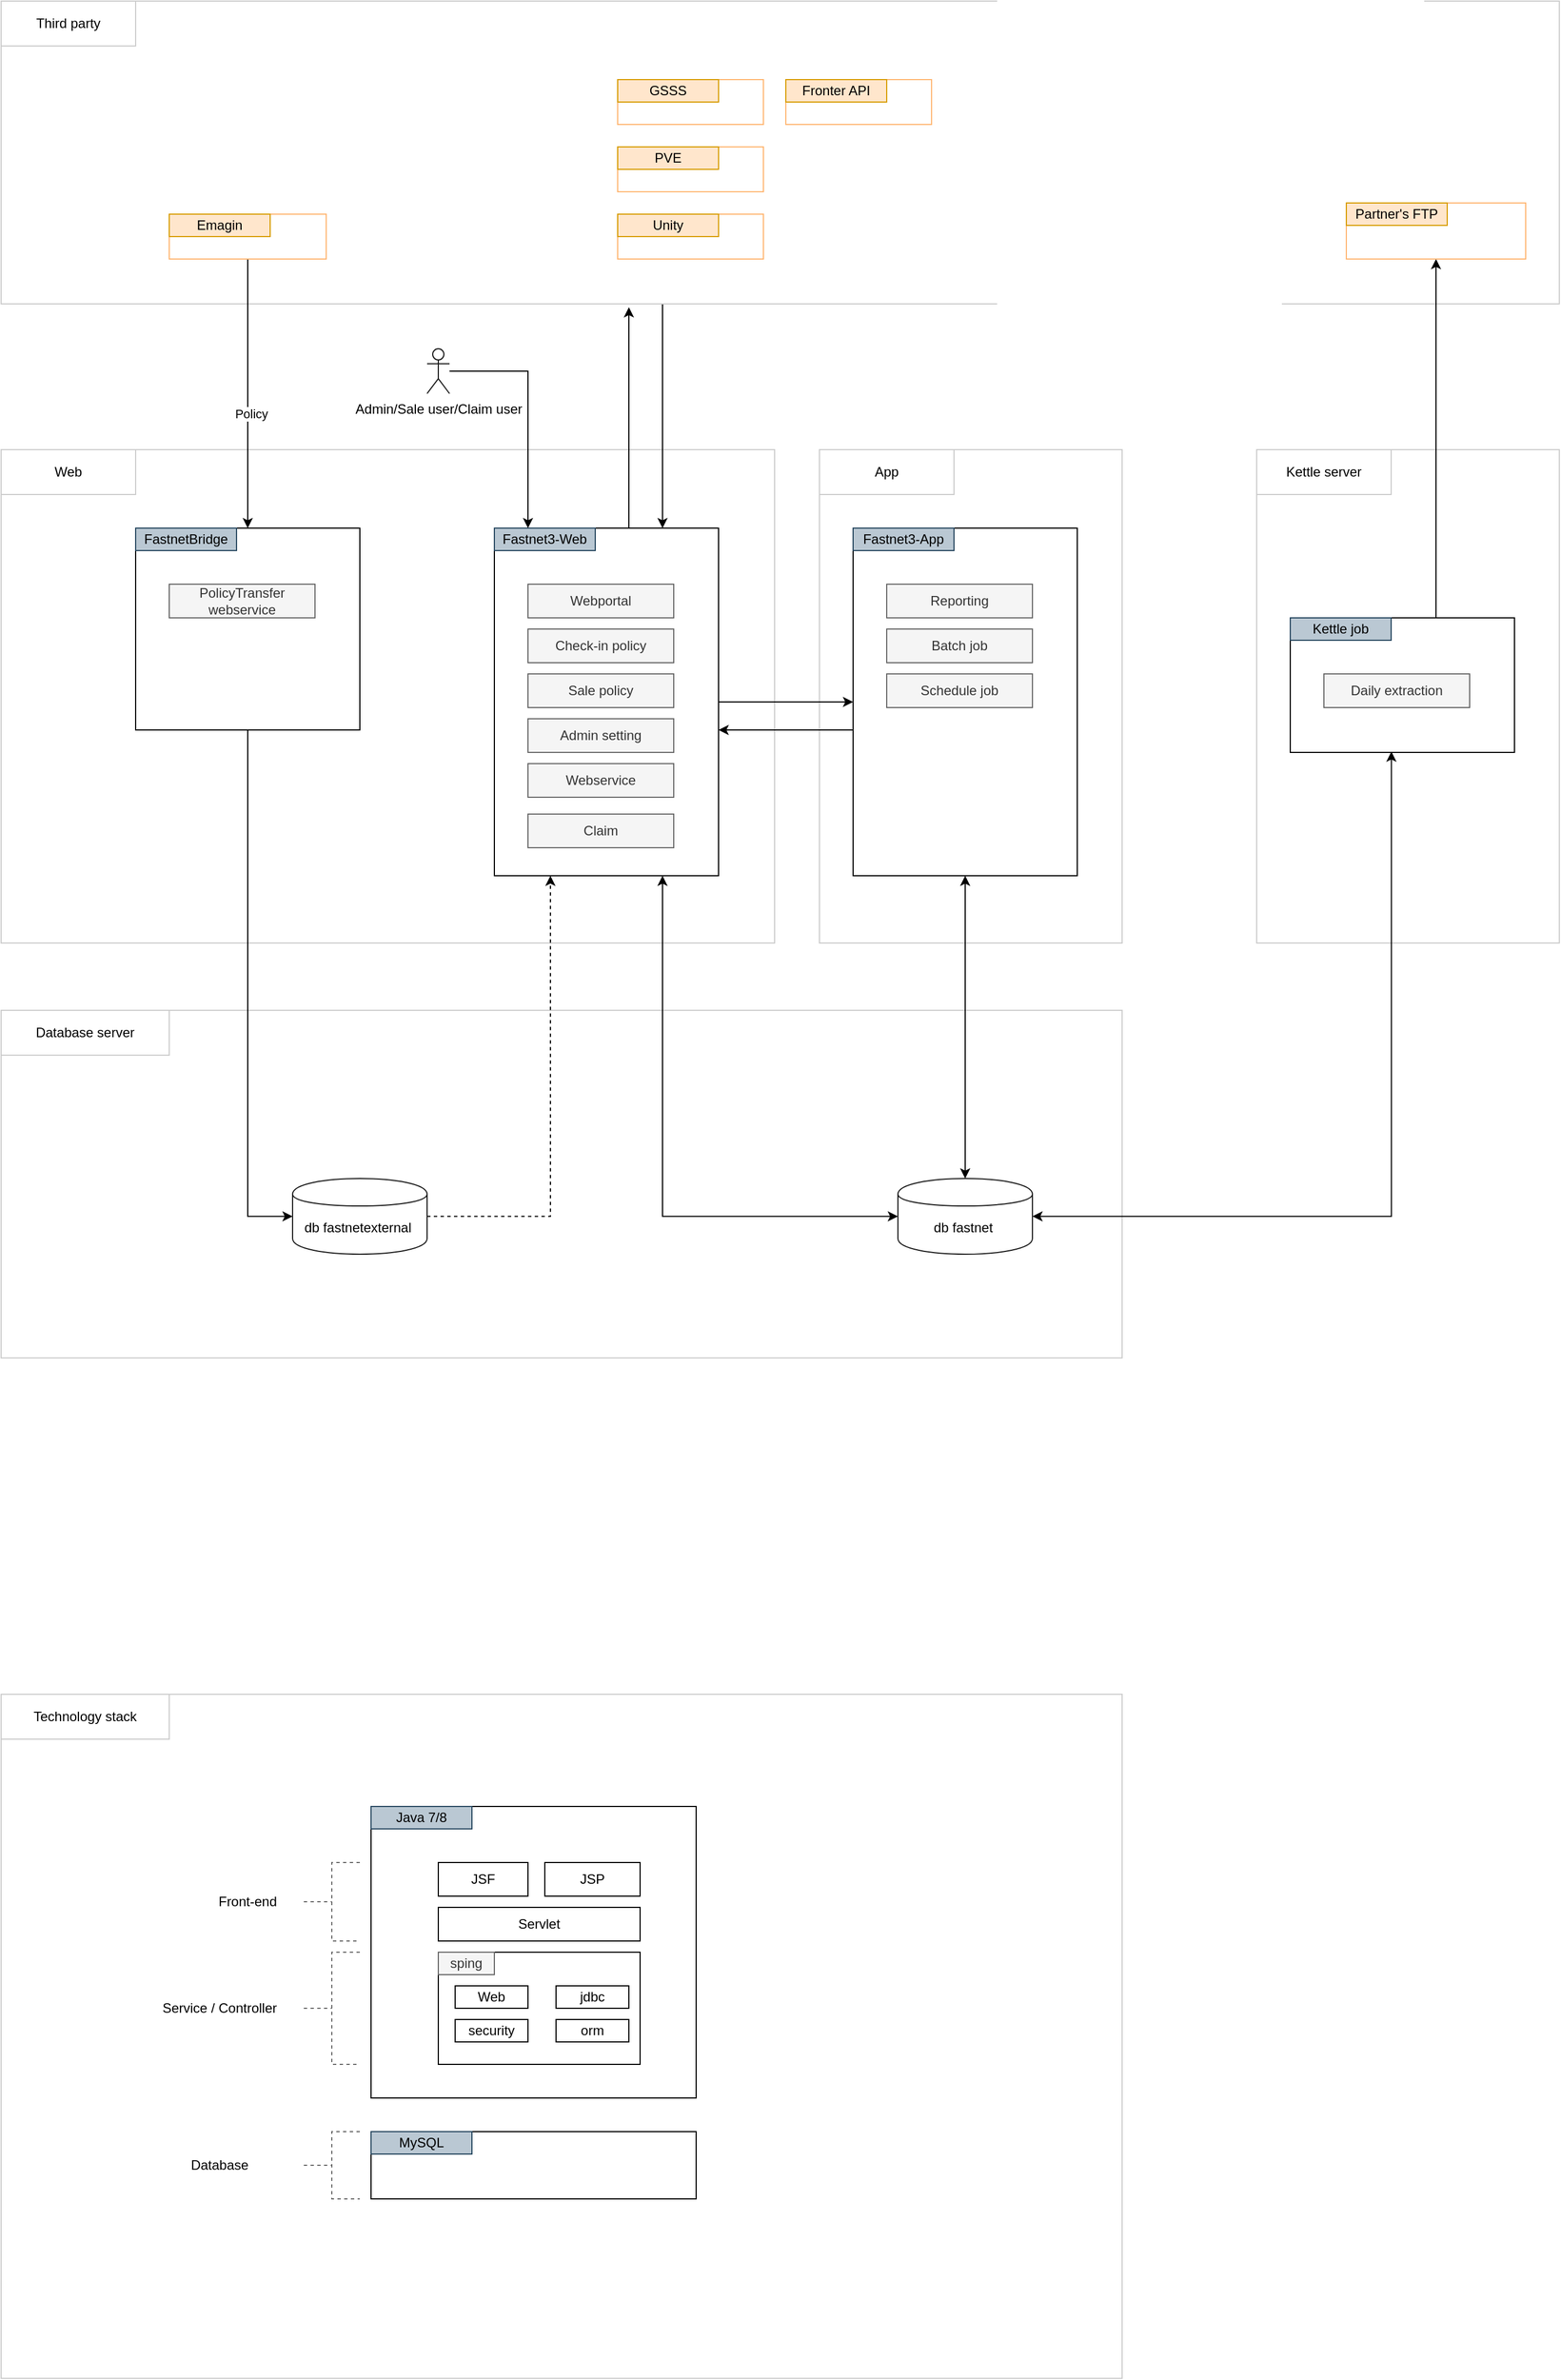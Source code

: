 <mxfile version="13.4.4" type="github">
  <diagram id="_Qi5-8vMkDARBLpsw7g2" name="Page-1">
    <mxGraphModel dx="1825" dy="1626" grid="1" gridSize="10" guides="1" tooltips="1" connect="1" arrows="1" fold="1" page="1" pageScale="1" pageWidth="850" pageHeight="1100" math="0" shadow="0">
      <root>
        <mxCell id="0" />
        <mxCell id="1" parent="0" />
        <mxCell id="fq4dfgVjbXa0ldg3vMH8-18" value="" style="rounded=0;whiteSpace=wrap;html=1;strokeColor=#CCCCCC;" parent="1" vertex="1">
          <mxGeometry x="-60" y="210" width="690" height="440" as="geometry" />
        </mxCell>
        <mxCell id="d4HiScYhIK8ZEe099J1S-29" style="edgeStyle=orthogonalEdgeStyle;rounded=0;orthogonalLoop=1;jettySize=auto;html=1;entryX=0.75;entryY=0;entryDx=0;entryDy=0;" edge="1" parent="1" source="d4HiScYhIK8ZEe099J1S-25" target="fq4dfgVjbXa0ldg3vMH8-4">
          <mxGeometry relative="1" as="geometry">
            <Array as="points">
              <mxPoint x="530" y="200" />
              <mxPoint x="530" y="200" />
            </Array>
          </mxGeometry>
        </mxCell>
        <mxCell id="d4HiScYhIK8ZEe099J1S-25" value="" style="rounded=0;whiteSpace=wrap;html=1;strokeColor=#CCCCCC;" vertex="1" parent="1">
          <mxGeometry x="-60" y="-190" width="1390" height="270" as="geometry" />
        </mxCell>
        <mxCell id="d4HiScYhIK8ZEe099J1S-26" value="Third party" style="rounded=0;whiteSpace=wrap;html=1;strokeColor=#CCCCCC;" vertex="1" parent="1">
          <mxGeometry x="-60" y="-190" width="120" height="40" as="geometry" />
        </mxCell>
        <mxCell id="d4HiScYhIK8ZEe099J1S-7" value="" style="rounded=0;whiteSpace=wrap;html=1;strokeColor=#CCCCCC;" vertex="1" parent="1">
          <mxGeometry x="-60" y="710" width="1000" height="310" as="geometry" />
        </mxCell>
        <mxCell id="d4HiScYhIK8ZEe099J1S-8" value="Database server" style="rounded=0;whiteSpace=wrap;html=1;strokeColor=#CCCCCC;" vertex="1" parent="1">
          <mxGeometry x="-60" y="710" width="150" height="40" as="geometry" />
        </mxCell>
        <mxCell id="d4HiScYhIK8ZEe099J1S-5" value="" style="rounded=0;whiteSpace=wrap;html=1;strokeColor=#CCCCCC;" vertex="1" parent="1">
          <mxGeometry x="1060" y="210" width="270" height="440" as="geometry" />
        </mxCell>
        <mxCell id="d4HiScYhIK8ZEe099J1S-6" value="Kettle server" style="rounded=0;whiteSpace=wrap;html=1;strokeColor=#CCCCCC;" vertex="1" parent="1">
          <mxGeometry x="1060" y="210" width="120" height="40" as="geometry" />
        </mxCell>
        <mxCell id="d4HiScYhIK8ZEe099J1S-3" value="" style="rounded=0;whiteSpace=wrap;html=1;strokeColor=#CCCCCC;" vertex="1" parent="1">
          <mxGeometry x="670" y="210" width="270" height="440" as="geometry" />
        </mxCell>
        <mxCell id="d4HiScYhIK8ZEe099J1S-30" style="edgeStyle=orthogonalEdgeStyle;rounded=0;orthogonalLoop=1;jettySize=auto;html=1;entryX=0;entryY=0.5;entryDx=0;entryDy=0;" edge="1" parent="1" source="fq4dfgVjbXa0ldg3vMH8-1" target="fq4dfgVjbXa0ldg3vMH8-34">
          <mxGeometry relative="1" as="geometry" />
        </mxCell>
        <mxCell id="fq4dfgVjbXa0ldg3vMH8-1" value="" style="rounded=0;whiteSpace=wrap;html=1;" parent="1" vertex="1">
          <mxGeometry x="60" y="280" width="200" height="180" as="geometry" />
        </mxCell>
        <mxCell id="fq4dfgVjbXa0ldg3vMH8-2" value="FastnetBridge" style="rounded=0;whiteSpace=wrap;html=1;fillColor=#bac8d3;strokeColor=#23445d;" parent="1" vertex="1">
          <mxGeometry x="60" y="280" width="90" height="20" as="geometry" />
        </mxCell>
        <mxCell id="fq4dfgVjbXa0ldg3vMH8-3" value="PolicyTransfer webservice" style="rounded=0;whiteSpace=wrap;html=1;fillColor=#f5f5f5;strokeColor=#666666;fontColor=#333333;" parent="1" vertex="1">
          <mxGeometry x="90" y="330" width="130" height="30" as="geometry" />
        </mxCell>
        <mxCell id="fq4dfgVjbXa0ldg3vMH8-29" style="edgeStyle=orthogonalEdgeStyle;rounded=0;orthogonalLoop=1;jettySize=auto;html=1;entryX=0;entryY=0.5;entryDx=0;entryDy=0;" parent="1" source="fq4dfgVjbXa0ldg3vMH8-4" target="fq4dfgVjbXa0ldg3vMH8-10" edge="1">
          <mxGeometry relative="1" as="geometry" />
        </mxCell>
        <mxCell id="d4HiScYhIK8ZEe099J1S-28" style="edgeStyle=orthogonalEdgeStyle;rounded=0;orthogonalLoop=1;jettySize=auto;html=1;" edge="1" parent="1" source="fq4dfgVjbXa0ldg3vMH8-4">
          <mxGeometry relative="1" as="geometry">
            <mxPoint x="500" y="83" as="targetPoint" />
            <Array as="points">
              <mxPoint x="500" y="83" />
            </Array>
          </mxGeometry>
        </mxCell>
        <mxCell id="fq4dfgVjbXa0ldg3vMH8-4" value="" style="rounded=0;whiteSpace=wrap;html=1;" parent="1" vertex="1">
          <mxGeometry x="380" y="280" width="200" height="310" as="geometry" />
        </mxCell>
        <mxCell id="fq4dfgVjbXa0ldg3vMH8-5" value="Fastnet3-Web" style="rounded=0;whiteSpace=wrap;html=1;fillColor=#bac8d3;strokeColor=#23445d;" parent="1" vertex="1">
          <mxGeometry x="380" y="280" width="90" height="20" as="geometry" />
        </mxCell>
        <mxCell id="fq4dfgVjbXa0ldg3vMH8-6" value="Webportal" style="rounded=0;whiteSpace=wrap;html=1;fillColor=#f5f5f5;strokeColor=#666666;fontColor=#333333;" parent="1" vertex="1">
          <mxGeometry x="410" y="330" width="130" height="30" as="geometry" />
        </mxCell>
        <mxCell id="fq4dfgVjbXa0ldg3vMH8-7" value="Check-in policy" style="rounded=0;whiteSpace=wrap;html=1;fillColor=#f5f5f5;strokeColor=#666666;fontColor=#333333;" parent="1" vertex="1">
          <mxGeometry x="410" y="370" width="130" height="30" as="geometry" />
        </mxCell>
        <mxCell id="fq4dfgVjbXa0ldg3vMH8-8" value="Sale policy" style="rounded=0;whiteSpace=wrap;html=1;fillColor=#f5f5f5;strokeColor=#666666;fontColor=#333333;" parent="1" vertex="1">
          <mxGeometry x="410" y="410" width="130" height="30" as="geometry" />
        </mxCell>
        <mxCell id="fq4dfgVjbXa0ldg3vMH8-9" value="Admin setting" style="rounded=0;whiteSpace=wrap;html=1;fillColor=#f5f5f5;strokeColor=#666666;fontColor=#333333;" parent="1" vertex="1">
          <mxGeometry x="410" y="450" width="130" height="30" as="geometry" />
        </mxCell>
        <mxCell id="fq4dfgVjbXa0ldg3vMH8-30" style="edgeStyle=orthogonalEdgeStyle;rounded=0;orthogonalLoop=1;jettySize=auto;html=1;" parent="1" source="fq4dfgVjbXa0ldg3vMH8-10" target="fq4dfgVjbXa0ldg3vMH8-4" edge="1">
          <mxGeometry relative="1" as="geometry">
            <Array as="points">
              <mxPoint x="640" y="460" />
              <mxPoint x="640" y="460" />
            </Array>
          </mxGeometry>
        </mxCell>
        <mxCell id="fq4dfgVjbXa0ldg3vMH8-10" value="" style="rounded=0;whiteSpace=wrap;html=1;" parent="1" vertex="1">
          <mxGeometry x="700" y="280" width="200" height="310" as="geometry" />
        </mxCell>
        <mxCell id="fq4dfgVjbXa0ldg3vMH8-11" value="Fastnet3-App" style="rounded=0;whiteSpace=wrap;html=1;fillColor=#bac8d3;strokeColor=#23445d;" parent="1" vertex="1">
          <mxGeometry x="700" y="280" width="90" height="20" as="geometry" />
        </mxCell>
        <mxCell id="fq4dfgVjbXa0ldg3vMH8-12" value="Reporting" style="rounded=0;whiteSpace=wrap;html=1;fillColor=#f5f5f5;strokeColor=#666666;fontColor=#333333;" parent="1" vertex="1">
          <mxGeometry x="730" y="330" width="130" height="30" as="geometry" />
        </mxCell>
        <mxCell id="fq4dfgVjbXa0ldg3vMH8-13" value="Batch job" style="rounded=0;whiteSpace=wrap;html=1;fillColor=#f5f5f5;strokeColor=#666666;fontColor=#333333;" parent="1" vertex="1">
          <mxGeometry x="730" y="370" width="130" height="30" as="geometry" />
        </mxCell>
        <mxCell id="fq4dfgVjbXa0ldg3vMH8-14" value="Schedule job" style="rounded=0;whiteSpace=wrap;html=1;fillColor=#f5f5f5;strokeColor=#666666;fontColor=#333333;" parent="1" vertex="1">
          <mxGeometry x="730" y="410" width="130" height="30" as="geometry" />
        </mxCell>
        <mxCell id="fq4dfgVjbXa0ldg3vMH8-16" value="Webservice" style="rounded=0;whiteSpace=wrap;html=1;fillColor=#f5f5f5;strokeColor=#666666;fontColor=#333333;" parent="1" vertex="1">
          <mxGeometry x="410" y="490" width="130" height="30" as="geometry" />
        </mxCell>
        <mxCell id="fq4dfgVjbXa0ldg3vMH8-23" style="edgeStyle=orthogonalEdgeStyle;rounded=0;orthogonalLoop=1;jettySize=auto;html=1;" parent="1" source="fq4dfgVjbXa0ldg3vMH8-20" target="fq4dfgVjbXa0ldg3vMH8-1" edge="1">
          <mxGeometry relative="1" as="geometry">
            <Array as="points">
              <mxPoint x="160" y="150" />
              <mxPoint x="160" y="150" />
            </Array>
          </mxGeometry>
        </mxCell>
        <mxCell id="fq4dfgVjbXa0ldg3vMH8-24" value="Policy" style="edgeLabel;html=1;align=center;verticalAlign=middle;resizable=0;points=[];" parent="fq4dfgVjbXa0ldg3vMH8-23" vertex="1" connectable="0">
          <mxGeometry x="0.144" y="2" relative="1" as="geometry">
            <mxPoint x="1" as="offset" />
          </mxGeometry>
        </mxCell>
        <mxCell id="fq4dfgVjbXa0ldg3vMH8-27" value="" style="edgeStyle=orthogonalEdgeStyle;rounded=0;orthogonalLoop=1;jettySize=auto;html=1;" parent="1" source="fq4dfgVjbXa0ldg3vMH8-26" edge="1">
          <mxGeometry relative="1" as="geometry">
            <Array as="points">
              <mxPoint x="410" y="140" />
            </Array>
            <mxPoint x="410" y="280" as="targetPoint" />
          </mxGeometry>
        </mxCell>
        <mxCell id="fq4dfgVjbXa0ldg3vMH8-26" value="Admin/Sale user/Claim user" style="shape=umlActor;verticalLabelPosition=bottom;verticalAlign=top;html=1;outlineConnect=0;strokeColor=#1A1A1A;" parent="1" vertex="1">
          <mxGeometry x="320" y="120" width="20" height="40" as="geometry" />
        </mxCell>
        <mxCell id="d4HiScYhIK8ZEe099J1S-21" style="edgeStyle=orthogonalEdgeStyle;rounded=0;orthogonalLoop=1;jettySize=auto;html=1;entryX=0.5;entryY=1;entryDx=0;entryDy=0;" edge="1" parent="1" source="fq4dfgVjbXa0ldg3vMH8-31" target="fq4dfgVjbXa0ldg3vMH8-53">
          <mxGeometry relative="1" as="geometry">
            <Array as="points">
              <mxPoint x="1220" y="280" />
              <mxPoint x="1220" y="280" />
            </Array>
          </mxGeometry>
        </mxCell>
        <mxCell id="fq4dfgVjbXa0ldg3vMH8-31" value="" style="rounded=0;whiteSpace=wrap;html=1;" parent="1" vertex="1">
          <mxGeometry x="1090" y="360" width="200" height="120" as="geometry" />
        </mxCell>
        <mxCell id="fq4dfgVjbXa0ldg3vMH8-32" value="Kettle job" style="rounded=0;whiteSpace=wrap;html=1;fillColor=#bac8d3;strokeColor=#23445d;" parent="1" vertex="1">
          <mxGeometry x="1090" y="360" width="90" height="20" as="geometry" />
        </mxCell>
        <mxCell id="fq4dfgVjbXa0ldg3vMH8-33" value="Daily extraction" style="rounded=0;whiteSpace=wrap;html=1;fillColor=#f5f5f5;strokeColor=#666666;fontColor=#333333;" parent="1" vertex="1">
          <mxGeometry x="1120" y="410" width="130" height="30" as="geometry" />
        </mxCell>
        <mxCell id="fq4dfgVjbXa0ldg3vMH8-47" style="edgeStyle=orthogonalEdgeStyle;rounded=0;orthogonalLoop=1;jettySize=auto;html=1;entryX=0.25;entryY=1;entryDx=0;entryDy=0;dashed=1;" parent="1" source="fq4dfgVjbXa0ldg3vMH8-34" target="fq4dfgVjbXa0ldg3vMH8-4" edge="1">
          <mxGeometry relative="1" as="geometry" />
        </mxCell>
        <mxCell id="fq4dfgVjbXa0ldg3vMH8-34" value="db fastnetexternal&amp;nbsp;" style="shape=cylinder;whiteSpace=wrap;html=1;boundedLbl=1;backgroundOutline=1;strokeColor=#1A1A1A;" parent="1" vertex="1">
          <mxGeometry x="200" y="860" width="120" height="67.5" as="geometry" />
        </mxCell>
        <mxCell id="fq4dfgVjbXa0ldg3vMH8-49" style="edgeStyle=orthogonalEdgeStyle;rounded=0;orthogonalLoop=1;jettySize=auto;html=1;entryX=0.75;entryY=1;entryDx=0;entryDy=0;endArrow=classic;endFill=1;startArrow=classic;startFill=1;" parent="1" source="fq4dfgVjbXa0ldg3vMH8-48" target="fq4dfgVjbXa0ldg3vMH8-4" edge="1">
          <mxGeometry relative="1" as="geometry" />
        </mxCell>
        <mxCell id="fq4dfgVjbXa0ldg3vMH8-51" style="edgeStyle=orthogonalEdgeStyle;curved=1;rounded=0;orthogonalLoop=1;jettySize=auto;html=1;startArrow=classic;startFill=1;endArrow=classic;endFill=1;" parent="1" source="fq4dfgVjbXa0ldg3vMH8-48" target="fq4dfgVjbXa0ldg3vMH8-10" edge="1">
          <mxGeometry relative="1" as="geometry" />
        </mxCell>
        <mxCell id="fq4dfgVjbXa0ldg3vMH8-52" style="edgeStyle=orthogonalEdgeStyle;rounded=0;orthogonalLoop=1;jettySize=auto;html=1;entryX=0.451;entryY=0.994;entryDx=0;entryDy=0;entryPerimeter=0;startArrow=classic;startFill=1;endArrow=classic;endFill=1;" parent="1" source="fq4dfgVjbXa0ldg3vMH8-48" target="fq4dfgVjbXa0ldg3vMH8-31" edge="1">
          <mxGeometry relative="1" as="geometry" />
        </mxCell>
        <mxCell id="fq4dfgVjbXa0ldg3vMH8-48" value="db fastnet&amp;nbsp;" style="shape=cylinder;whiteSpace=wrap;html=1;boundedLbl=1;backgroundOutline=1;strokeColor=#1A1A1A;" parent="1" vertex="1">
          <mxGeometry x="740" y="860" width="120" height="67.5" as="geometry" />
        </mxCell>
        <mxCell id="fq4dfgVjbXa0ldg3vMH8-53" value="" style="rounded=0;whiteSpace=wrap;html=1;strokeColor=#FFB570;" parent="1" vertex="1">
          <mxGeometry x="1140" y="-10" width="160" height="50" as="geometry" />
        </mxCell>
        <mxCell id="fq4dfgVjbXa0ldg3vMH8-54" value="" style="group" parent="1" vertex="1" connectable="0">
          <mxGeometry x="1140" y="-45" width="160" height="50" as="geometry" />
        </mxCell>
        <mxCell id="fq4dfgVjbXa0ldg3vMH8-55" value="Partner&#39;s FTP" style="rounded=0;whiteSpace=wrap;html=1;fillColor=#ffe6cc;strokeColor=#d79b00;" parent="fq4dfgVjbXa0ldg3vMH8-54" vertex="1">
          <mxGeometry y="35" width="90" height="20" as="geometry" />
        </mxCell>
        <mxCell id="d4HiScYhIK8ZEe099J1S-2" value="Web" style="rounded=0;whiteSpace=wrap;html=1;strokeColor=#CCCCCC;" vertex="1" parent="1">
          <mxGeometry x="-60" y="210" width="120" height="40" as="geometry" />
        </mxCell>
        <mxCell id="d4HiScYhIK8ZEe099J1S-4" value="App" style="rounded=0;whiteSpace=wrap;html=1;strokeColor=#CCCCCC;" vertex="1" parent="1">
          <mxGeometry x="670" y="210" width="120" height="40" as="geometry" />
        </mxCell>
        <mxCell id="d4HiScYhIK8ZEe099J1S-9" value="" style="rounded=0;whiteSpace=wrap;html=1;strokeColor=#FFB570;" vertex="1" parent="1">
          <mxGeometry x="490" y="-120" width="130" height="40" as="geometry" />
        </mxCell>
        <mxCell id="d4HiScYhIK8ZEe099J1S-10" value="" style="group" vertex="1" connectable="0" parent="1">
          <mxGeometry x="490" y="-120" width="160" height="50" as="geometry" />
        </mxCell>
        <mxCell id="d4HiScYhIK8ZEe099J1S-11" value="GSSS" style="rounded=0;whiteSpace=wrap;html=1;fillColor=#ffe6cc;strokeColor=#d79b00;" vertex="1" parent="d4HiScYhIK8ZEe099J1S-10">
          <mxGeometry width="90" height="20" as="geometry" />
        </mxCell>
        <mxCell id="d4HiScYhIK8ZEe099J1S-12" value="" style="rounded=0;whiteSpace=wrap;html=1;strokeColor=#FFB570;" vertex="1" parent="1">
          <mxGeometry x="490" y="-60" width="130" height="40" as="geometry" />
        </mxCell>
        <mxCell id="d4HiScYhIK8ZEe099J1S-13" value="" style="group" vertex="1" connectable="0" parent="1">
          <mxGeometry x="490" y="-60" width="160" height="50" as="geometry" />
        </mxCell>
        <mxCell id="d4HiScYhIK8ZEe099J1S-14" value="PVE" style="rounded=0;whiteSpace=wrap;html=1;fillColor=#ffe6cc;strokeColor=#d79b00;" vertex="1" parent="d4HiScYhIK8ZEe099J1S-13">
          <mxGeometry width="90" height="20" as="geometry" />
        </mxCell>
        <mxCell id="d4HiScYhIK8ZEe099J1S-15" value="" style="rounded=0;whiteSpace=wrap;html=1;strokeColor=#FFB570;" vertex="1" parent="1">
          <mxGeometry x="490" width="130" height="40" as="geometry" />
        </mxCell>
        <mxCell id="d4HiScYhIK8ZEe099J1S-16" value="" style="group" vertex="1" connectable="0" parent="1">
          <mxGeometry x="490" width="160" height="50" as="geometry" />
        </mxCell>
        <mxCell id="d4HiScYhIK8ZEe099J1S-17" value="Unity" style="rounded=0;whiteSpace=wrap;html=1;fillColor=#ffe6cc;strokeColor=#d79b00;" vertex="1" parent="d4HiScYhIK8ZEe099J1S-16">
          <mxGeometry width="90" height="20" as="geometry" />
        </mxCell>
        <mxCell id="fq4dfgVjbXa0ldg3vMH8-20" value="" style="rounded=0;whiteSpace=wrap;html=1;strokeColor=#FFB570;" parent="1" vertex="1">
          <mxGeometry x="90" width="140" height="40" as="geometry" />
        </mxCell>
        <mxCell id="fq4dfgVjbXa0ldg3vMH8-21" value="Emagin" style="rounded=0;whiteSpace=wrap;html=1;fillColor=#ffe6cc;strokeColor=#d79b00;" parent="1" vertex="1">
          <mxGeometry x="90" width="90" height="20" as="geometry" />
        </mxCell>
        <mxCell id="d4HiScYhIK8ZEe099J1S-22" value="" style="rounded=0;whiteSpace=wrap;html=1;strokeColor=#FFB570;" vertex="1" parent="1">
          <mxGeometry x="640" y="-120" width="130" height="40" as="geometry" />
        </mxCell>
        <mxCell id="d4HiScYhIK8ZEe099J1S-23" value="" style="group" vertex="1" connectable="0" parent="1">
          <mxGeometry x="640" y="-120" width="160" height="50" as="geometry" />
        </mxCell>
        <mxCell id="d4HiScYhIK8ZEe099J1S-24" value="Fronter API" style="rounded=0;whiteSpace=wrap;html=1;fillColor=#ffe6cc;strokeColor=#d79b00;" vertex="1" parent="d4HiScYhIK8ZEe099J1S-23">
          <mxGeometry width="90" height="20" as="geometry" />
        </mxCell>
        <mxCell id="d4HiScYhIK8ZEe099J1S-31" value="Claim" style="rounded=0;whiteSpace=wrap;html=1;fillColor=#f5f5f5;strokeColor=#666666;fontColor=#333333;" vertex="1" parent="1">
          <mxGeometry x="410" y="535" width="130" height="30" as="geometry" />
        </mxCell>
        <mxCell id="d4HiScYhIK8ZEe099J1S-32" value="" style="rounded=0;whiteSpace=wrap;html=1;strokeColor=#CCCCCC;" vertex="1" parent="1">
          <mxGeometry x="-60" y="1320" width="1000" height="610" as="geometry" />
        </mxCell>
        <mxCell id="d4HiScYhIK8ZEe099J1S-33" value="Technology stack" style="rounded=0;whiteSpace=wrap;html=1;strokeColor=#CCCCCC;" vertex="1" parent="1">
          <mxGeometry x="-60" y="1320" width="150" height="40" as="geometry" />
        </mxCell>
        <mxCell id="d4HiScYhIK8ZEe099J1S-36" value="" style="rounded=0;whiteSpace=wrap;html=1;" vertex="1" parent="1">
          <mxGeometry x="270" y="1420" width="290" height="260" as="geometry" />
        </mxCell>
        <mxCell id="d4HiScYhIK8ZEe099J1S-37" value="Java 7/8" style="rounded=0;whiteSpace=wrap;html=1;fillColor=#bac8d3;strokeColor=#23445d;" vertex="1" parent="1">
          <mxGeometry x="270" y="1420" width="90" height="20" as="geometry" />
        </mxCell>
        <mxCell id="d4HiScYhIK8ZEe099J1S-38" value="JSF" style="rounded=0;whiteSpace=wrap;html=1;" vertex="1" parent="1">
          <mxGeometry x="330" y="1470" width="80" height="30" as="geometry" />
        </mxCell>
        <mxCell id="d4HiScYhIK8ZEe099J1S-39" value="JSP" style="rounded=0;whiteSpace=wrap;html=1;" vertex="1" parent="1">
          <mxGeometry x="425" y="1470" width="85" height="30" as="geometry" />
        </mxCell>
        <mxCell id="d4HiScYhIK8ZEe099J1S-40" value="Servlet" style="rounded=0;whiteSpace=wrap;html=1;" vertex="1" parent="1">
          <mxGeometry x="330" y="1510" width="180" height="30" as="geometry" />
        </mxCell>
        <mxCell id="d4HiScYhIK8ZEe099J1S-41" value="" style="rounded=0;whiteSpace=wrap;html=1;" vertex="1" parent="1">
          <mxGeometry x="330" y="1550" width="180" height="100" as="geometry" />
        </mxCell>
        <mxCell id="d4HiScYhIK8ZEe099J1S-42" value="sping" style="rounded=0;whiteSpace=wrap;html=1;fillColor=#f5f5f5;strokeColor=#666666;fontColor=#333333;" vertex="1" parent="1">
          <mxGeometry x="330" y="1550" width="50" height="20" as="geometry" />
        </mxCell>
        <mxCell id="d4HiScYhIK8ZEe099J1S-43" value="Web" style="rounded=0;whiteSpace=wrap;html=1;" vertex="1" parent="1">
          <mxGeometry x="345" y="1580" width="65" height="20" as="geometry" />
        </mxCell>
        <mxCell id="d4HiScYhIK8ZEe099J1S-44" value="jdbc" style="rounded=0;whiteSpace=wrap;html=1;" vertex="1" parent="1">
          <mxGeometry x="435" y="1580" width="65" height="20" as="geometry" />
        </mxCell>
        <mxCell id="d4HiScYhIK8ZEe099J1S-45" value="security" style="rounded=0;whiteSpace=wrap;html=1;" vertex="1" parent="1">
          <mxGeometry x="345" y="1610" width="65" height="20" as="geometry" />
        </mxCell>
        <mxCell id="d4HiScYhIK8ZEe099J1S-46" value="orm" style="rounded=0;whiteSpace=wrap;html=1;" vertex="1" parent="1">
          <mxGeometry x="435" y="1610" width="65" height="20" as="geometry" />
        </mxCell>
        <mxCell id="d4HiScYhIK8ZEe099J1S-47" value="" style="rounded=0;whiteSpace=wrap;html=1;" vertex="1" parent="1">
          <mxGeometry x="270" y="1710" width="290" height="60" as="geometry" />
        </mxCell>
        <mxCell id="d4HiScYhIK8ZEe099J1S-48" value="MySQL" style="rounded=0;whiteSpace=wrap;html=1;fillColor=#bac8d3;strokeColor=#23445d;" vertex="1" parent="1">
          <mxGeometry x="270" y="1710" width="90" height="20" as="geometry" />
        </mxCell>
        <mxCell id="d4HiScYhIK8ZEe099J1S-50" value="" style="strokeWidth=1;html=1;shape=mxgraph.flowchart.annotation_2;align=left;labelPosition=right;pointerEvents=1;dashed=1;fillColor=#f5f5f5;strokeColor=#666666;fontColor=#333333;" vertex="1" parent="1">
          <mxGeometry x="210" y="1470" width="50" height="70" as="geometry" />
        </mxCell>
        <mxCell id="d4HiScYhIK8ZEe099J1S-51" value="Front-end" style="text;html=1;strokeColor=none;fillColor=none;align=center;verticalAlign=middle;whiteSpace=wrap;rounded=0;dashed=1;" vertex="1" parent="1">
          <mxGeometry x="120" y="1495" width="80" height="20" as="geometry" />
        </mxCell>
        <mxCell id="d4HiScYhIK8ZEe099J1S-52" value="" style="strokeWidth=1;html=1;shape=mxgraph.flowchart.annotation_2;align=left;labelPosition=right;pointerEvents=1;dashed=1;fillColor=#f5f5f5;strokeColor=#666666;fontColor=#333333;" vertex="1" parent="1">
          <mxGeometry x="210" y="1550" width="50" height="100" as="geometry" />
        </mxCell>
        <mxCell id="d4HiScYhIK8ZEe099J1S-53" value="Service / Controller" style="text;html=1;strokeColor=none;fillColor=none;align=center;verticalAlign=middle;whiteSpace=wrap;rounded=0;dashed=1;" vertex="1" parent="1">
          <mxGeometry x="70" y="1590" width="130" height="20" as="geometry" />
        </mxCell>
        <mxCell id="d4HiScYhIK8ZEe099J1S-54" value="" style="strokeWidth=1;html=1;shape=mxgraph.flowchart.annotation_2;align=left;labelPosition=right;pointerEvents=1;dashed=1;fillColor=#f5f5f5;strokeColor=#666666;fontColor=#333333;" vertex="1" parent="1">
          <mxGeometry x="210" y="1710" width="50" height="60" as="geometry" />
        </mxCell>
        <mxCell id="d4HiScYhIK8ZEe099J1S-55" value="Database" style="text;html=1;strokeColor=none;fillColor=none;align=center;verticalAlign=middle;whiteSpace=wrap;rounded=0;dashed=1;" vertex="1" parent="1">
          <mxGeometry x="70" y="1730" width="130" height="20" as="geometry" />
        </mxCell>
      </root>
    </mxGraphModel>
  </diagram>
</mxfile>
